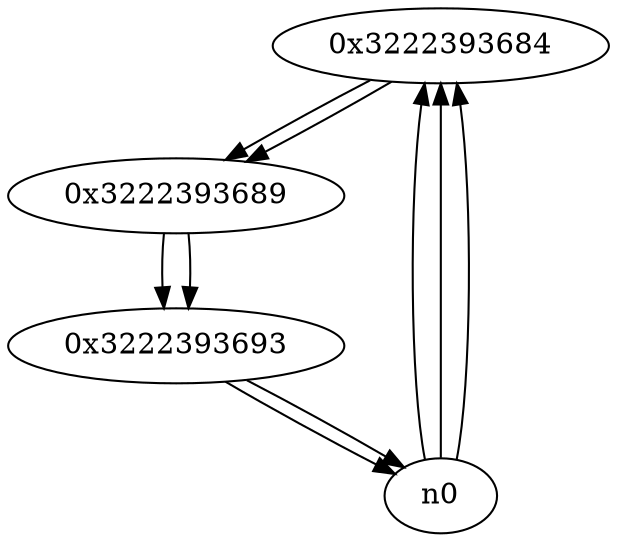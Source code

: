 digraph G{
/* nodes */
  n1 [label="0x3222393684"]
  n2 [label="0x3222393689"]
  n3 [label="0x3222393693"]
/* edges */
n1 -> n2;
n0 -> n1;
n0 -> n1;
n0 -> n1;
n2 -> n3;
n1 -> n2;
n3 -> n0;
n3 -> n0;
n2 -> n3;
}
